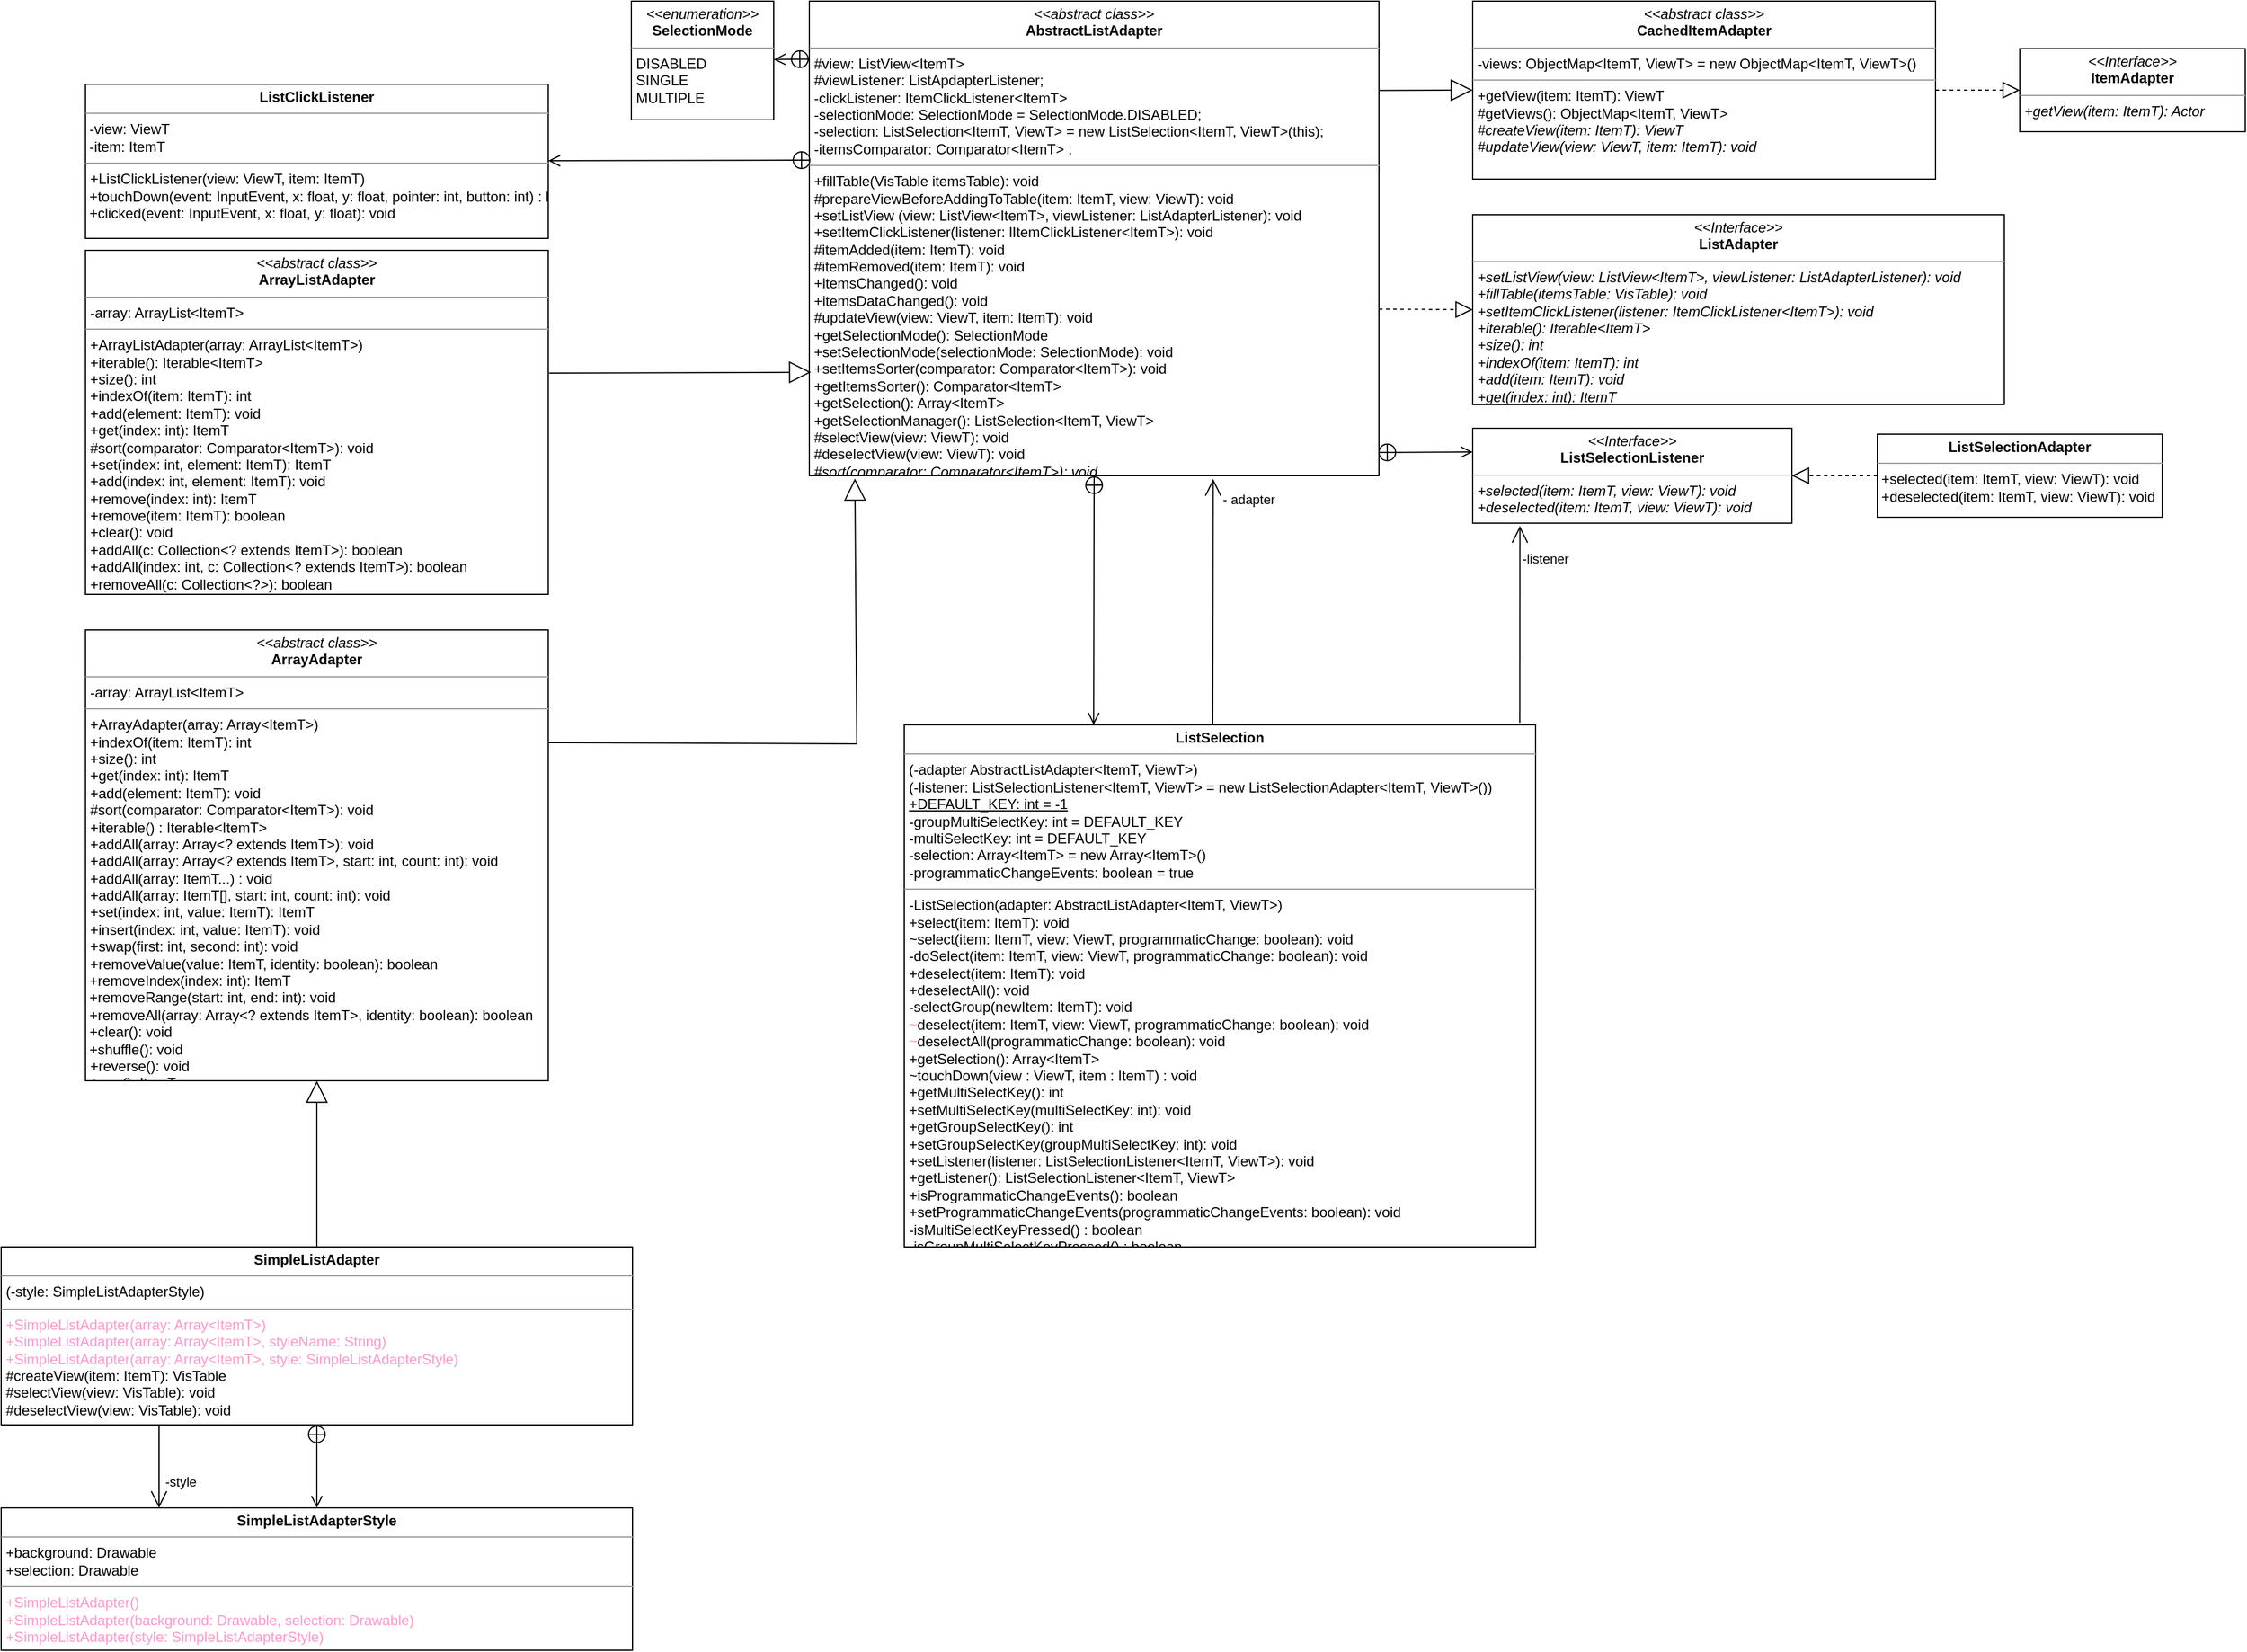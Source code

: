 <mxfile version="13.8.0" type="device"><diagram name="Page-1" id="e7e014a7-5840-1c2e-5031-d8a46d1fe8dd"><mxGraphModel dx="440" dy="636" grid="1" gridSize="10" guides="1" tooltips="1" connect="1" arrows="1" fold="1" page="1" pageScale="1" pageWidth="2336" pageHeight="1654" background="#ffffff" math="0" shadow="0"><root><mxCell id="0"/><mxCell id="1" parent="0"/><mxCell id="TXQ5Nb50Pb1mhrxCTXwo-2" value="&lt;p style=&quot;margin: 0px ; margin-top: 4px ; text-align: center&quot;&gt;&lt;i&gt;&amp;lt;&amp;lt;abstract class&amp;gt;&amp;gt;&lt;/i&gt;&lt;br&gt;&lt;b&gt;AbstractListAdapter&lt;/b&gt;&lt;/p&gt;&lt;hr size=&quot;1&quot;&gt;&lt;p style=&quot;margin: 0px ; margin-left: 4px&quot;&gt;#view: ListView&amp;lt;ItemT&amp;gt;&lt;br style=&quot;padding: 0px ; margin: 0px&quot;&gt;#viewListener: ListApdapterListener;&lt;br style=&quot;padding: 0px ; margin: 0px&quot;&gt;-clickListener: ItemClickListener&amp;lt;ItemT&amp;gt;&lt;br style=&quot;padding: 0px ; margin: 0px&quot;&gt;-selectionMode: SelectionMode = SelectionMode.DISABLED;&lt;br style=&quot;padding: 0px ; margin: 0px&quot;&gt;-selection: ListSelection&amp;lt;ItemT, ViewT&amp;gt;&amp;nbsp;= new ListSelection&amp;lt;ItemT, ViewT&amp;gt;(this);&lt;br style=&quot;padding: 0px ; margin: 0px&quot;&gt;-itemsComparator:&amp;nbsp;Comparator&amp;lt;ItemT&amp;gt; ;&lt;/p&gt;&lt;hr size=&quot;1&quot;&gt;&lt;p style=&quot;margin: 0px ; margin-left: 4px&quot;&gt;+fillTable(VisTable itemsTable): void&lt;br style=&quot;padding: 0px ; margin: 0px&quot;&gt;#prepareViewBeforeAddingToTable(item: ItemT, view: ViewT): void&lt;br style=&quot;padding: 0px ; margin: 0px&quot;&gt;+setListView (view: ListView&amp;lt;ItemT&amp;gt;, viewListener: ListAdapterListener): void&lt;br style=&quot;padding: 0px ; margin: 0px&quot;&gt;+setItemClickListener(listener: lItemClickListener&amp;lt;ItemT&amp;gt;): void&lt;br style=&quot;padding: 0px ; margin: 0px&quot;&gt;#itemAdded(item: ItemT): void&lt;br style=&quot;padding: 0px ; margin: 0px&quot;&gt;#itemRemoved(item: ItemT): void&lt;br style=&quot;padding: 0px ; margin: 0px&quot;&gt;+itemsChanged(): void&lt;br style=&quot;padding: 0px ; margin: 0px&quot;&gt;+itemsDataChanged(): void&lt;br style=&quot;padding: 0px ; margin: 0px&quot;&gt;#updateView(view: ViewT, item: ItemT): void&lt;br style=&quot;padding: 0px ; margin: 0px&quot;&gt;+getSelectionMode(): SelectionMode&lt;br style=&quot;padding: 0px ; margin: 0px&quot;&gt;+setSelectionMode(selectionMode: SelectionMode): void&lt;br style=&quot;padding: 0px ; margin: 0px&quot;&gt;+setItemsSorter(comparator: Comparator&amp;lt;ItemT&amp;gt;): void&lt;br style=&quot;padding: 0px ; margin: 0px&quot;&gt;+getItemsSorter(): Comparator&amp;lt;ItemT&amp;gt;&lt;br style=&quot;padding: 0px ; margin: 0px&quot;&gt;+getSelection(): Array&amp;lt;ItemT&amp;gt;&lt;br style=&quot;padding: 0px ; margin: 0px&quot;&gt;+getSelectionManager(): ListSelection&amp;lt;ItemT, ViewT&amp;gt;&lt;br style=&quot;padding: 0px ; margin: 0px&quot;&gt;#selectView(view: ViewT): void&lt;br style=&quot;padding: 0px ; margin: 0px&quot;&gt;#deselectView(view: ViewT): void&lt;br style=&quot;padding: 0px ; margin: 0px&quot;&gt;&lt;i&gt;#sort(comparator: Comparator&amp;lt;ItemT&amp;gt;): void&lt;/i&gt;&lt;br&gt;&lt;/p&gt;" style="verticalAlign=top;align=left;overflow=fill;fontSize=12;fontFamily=Helvetica;html=1;" vertex="1" parent="1"><mxGeometry x="840" y="40" width="480" height="400" as="geometry"/></mxCell><mxCell id="TXQ5Nb50Pb1mhrxCTXwo-3" value="&lt;p style=&quot;margin: 0px ; margin-top: 4px ; text-align: center&quot;&gt;&lt;i&gt;&amp;lt;&amp;lt;abstract class&amp;gt;&amp;gt;&lt;/i&gt;&lt;br&gt;&lt;b&gt;CachedItemAdapter&lt;/b&gt;&lt;/p&gt;&lt;hr size=&quot;1&quot;&gt;&lt;p style=&quot;margin: 0px ; margin-left: 4px&quot;&gt;&lt;span style=&quot;font-size: 12px&quot;&gt;-views: ObjectMap&amp;lt;ItemT, ViewT&amp;gt; = new ObjectMap&amp;lt;ItemT, ViewT&amp;gt;()&lt;/span&gt;&lt;br&gt;&lt;/p&gt;&lt;hr size=&quot;1&quot;&gt;&lt;p style=&quot;margin: 0px ; margin-left: 4px&quot;&gt;&lt;span style=&quot;font-size: 12px&quot;&gt;+getView(item: ItemT): ViewT&lt;/span&gt;&lt;br&gt;&lt;/p&gt;&lt;p style=&quot;margin: 0px ; margin-left: 4px&quot;&gt;&lt;span style=&quot;font-size: 12px&quot;&gt;#getViews():&amp;nbsp;&lt;/span&gt;&lt;span&gt;ObjectMap&amp;lt;ItemT, ViewT&amp;gt;&lt;/span&gt;&lt;/p&gt;&lt;p style=&quot;margin: 0px ; margin-left: 4px&quot;&gt;&lt;span&gt;&lt;i&gt;&lt;span style=&quot;font-size: 12px&quot;&gt;#createView(item: ItemT): ViewT&lt;/span&gt;&lt;br&gt;&lt;/i&gt;&lt;/span&gt;&lt;/p&gt;&lt;p style=&quot;margin: 0px ; margin-left: 4px&quot;&gt;&lt;span&gt;&lt;span style=&quot;font-size: 12px&quot;&gt;&lt;i&gt;#updateView(view: ViewT, item: ItemT): void&lt;/i&gt;&lt;/span&gt;&lt;br&gt;&lt;/span&gt;&lt;/p&gt;" style="verticalAlign=top;align=left;overflow=fill;fontSize=12;fontFamily=Helvetica;html=1;" vertex="1" parent="1"><mxGeometry x="1399" y="40" width="390" height="150" as="geometry"/></mxCell><mxCell id="TXQ5Nb50Pb1mhrxCTXwo-4" value="&lt;p style=&quot;margin: 0px ; margin-top: 4px ; text-align: center&quot;&gt;&lt;i&gt;&amp;lt;&amp;lt;Interface&amp;gt;&amp;gt;&lt;/i&gt;&lt;br&gt;&lt;b&gt;ItemAdapter&lt;/b&gt;&lt;/p&gt;&lt;hr size=&quot;1&quot;&gt;&lt;p style=&quot;margin: 0px ; margin-left: 4px&quot;&gt;&lt;span style=&quot;font-size: 12px&quot;&gt;&lt;i&gt;+getView(item: ItemT): Actor&lt;/i&gt;&lt;/span&gt;&lt;br&gt;&lt;/p&gt;" style="verticalAlign=top;align=left;overflow=fill;fontSize=12;fontFamily=Helvetica;html=1;" vertex="1" parent="1"><mxGeometry x="1860" y="80" width="190" height="70" as="geometry"/></mxCell><mxCell id="TXQ5Nb50Pb1mhrxCTXwo-7" value="&lt;p style=&quot;margin: 0px ; margin-top: 4px ; text-align: center&quot;&gt;&lt;i&gt;&amp;lt;&amp;lt;Interface&amp;gt;&amp;gt;&lt;/i&gt;&lt;br&gt;&lt;b&gt;ListAdapter&lt;/b&gt;&lt;/p&gt;&lt;hr size=&quot;1&quot;&gt;&lt;p style=&quot;margin: 0px ; margin-left: 4px&quot;&gt;&lt;span style=&quot;font-size: 12px&quot;&gt;&lt;i&gt;+setListView(view: ListView&amp;lt;ItemT&amp;gt;, viewListener: ListAdapterListener): void&lt;/i&gt;&lt;/span&gt;&lt;br&gt;&lt;/p&gt;&lt;p style=&quot;margin: 0px ; margin-left: 4px&quot;&gt;&lt;i&gt;&lt;span style=&quot;font-size: 12px&quot;&gt;+fillTable(itemsTable: VisTable): void&lt;/span&gt;&lt;br&gt;&lt;/i&gt;&lt;/p&gt;&lt;p style=&quot;margin: 0px ; margin-left: 4px&quot;&gt;&lt;i&gt;&lt;span style=&quot;font-size: 12px&quot;&gt;+setItemClickListener(listener: ItemClickListener&amp;lt;ItemT&amp;gt;): void&lt;/span&gt;&lt;br&gt;&lt;/i&gt;&lt;/p&gt;&lt;p style=&quot;margin: 0px ; margin-left: 4px&quot;&gt;&lt;i&gt;&lt;span style=&quot;font-size: 12px&quot;&gt;+iterable(): Iterable&amp;lt;ItemT&amp;gt;&lt;/span&gt;&lt;br&gt;&lt;/i&gt;&lt;/p&gt;&lt;p style=&quot;margin: 0px ; margin-left: 4px&quot;&gt;&lt;i&gt;&lt;span style=&quot;font-size: 12px&quot;&gt;+size(): int&lt;/span&gt;&lt;br&gt;&lt;/i&gt;&lt;/p&gt;&lt;p style=&quot;margin: 0px ; margin-left: 4px&quot;&gt;&lt;i&gt;&lt;span style=&quot;font-size: 12px&quot;&gt;+indexOf(item: ItemT): int&lt;/span&gt;&lt;br&gt;&lt;/i&gt;&lt;/p&gt;&lt;p style=&quot;margin: 0px ; margin-left: 4px&quot;&gt;&lt;i&gt;&lt;span style=&quot;font-size: 12px&quot;&gt;+add(item: ItemT): void&lt;/span&gt;&lt;br&gt;&lt;/i&gt;&lt;/p&gt;&lt;p style=&quot;margin: 0px ; margin-left: 4px&quot;&gt;&lt;i&gt;&lt;span style=&quot;font-size: 12px&quot;&gt;+get(index: int): ItemT&lt;/span&gt;&lt;br&gt;&lt;/i&gt;&lt;/p&gt;" style="verticalAlign=top;align=left;overflow=fill;fontSize=12;fontFamily=Helvetica;html=1;" vertex="1" parent="1"><mxGeometry x="1399" y="220" width="448" height="160" as="geometry"/></mxCell><mxCell id="TXQ5Nb50Pb1mhrxCTXwo-8" value="" style="endArrow=block;endSize=16;endFill=0;html=1;exitX=0.999;exitY=0.188;exitDx=0;exitDy=0;entryX=0;entryY=0.5;entryDx=0;entryDy=0;exitPerimeter=0;" edge="1" parent="1" source="TXQ5Nb50Pb1mhrxCTXwo-2" target="TXQ5Nb50Pb1mhrxCTXwo-3"><mxGeometry width="160" relative="1" as="geometry"><mxPoint x="1400" y="470" as="sourcePoint"/><mxPoint x="1560" y="470" as="targetPoint"/></mxGeometry></mxCell><mxCell id="TXQ5Nb50Pb1mhrxCTXwo-9" value="" style="endArrow=block;dashed=1;endFill=0;endSize=12;html=1;exitX=1;exitY=0.5;exitDx=0;exitDy=0;entryX=0;entryY=0.5;entryDx=0;entryDy=0;" edge="1" parent="1" source="TXQ5Nb50Pb1mhrxCTXwo-3" target="TXQ5Nb50Pb1mhrxCTXwo-4"><mxGeometry width="160" relative="1" as="geometry"><mxPoint x="1710" y="257" as="sourcePoint"/><mxPoint x="1870" y="257" as="targetPoint"/></mxGeometry></mxCell><mxCell id="TXQ5Nb50Pb1mhrxCTXwo-10" value="" style="endArrow=block;dashed=1;endFill=0;endSize=12;html=1;exitX=1;exitY=0.649;exitDx=0;exitDy=0;entryX=0;entryY=0.5;entryDx=0;entryDy=0;exitPerimeter=0;" edge="1" parent="1" source="TXQ5Nb50Pb1mhrxCTXwo-2" target="TXQ5Nb50Pb1mhrxCTXwo-7"><mxGeometry width="160" relative="1" as="geometry"><mxPoint x="1290" y="390" as="sourcePoint"/><mxPoint x="1450" y="390" as="targetPoint"/></mxGeometry></mxCell><mxCell id="TXQ5Nb50Pb1mhrxCTXwo-12" value="&lt;p style=&quot;margin: 0px ; margin-top: 4px ; text-align: center&quot;&gt;&lt;i&gt;&amp;lt;&amp;lt;abstract class&amp;gt;&amp;gt;&lt;/i&gt;&lt;br&gt;&lt;b&gt;ArrayListAdapter&lt;/b&gt;&lt;/p&gt;&lt;hr size=&quot;1&quot;&gt;&lt;p style=&quot;margin: 0px ; margin-left: 4px&quot;&gt;&lt;span style=&quot;font-size: 12px&quot;&gt;-array: ArrayList&amp;lt;ItemT&amp;gt;&lt;/span&gt;&lt;br&gt;&lt;/p&gt;&lt;hr size=&quot;1&quot;&gt;&lt;p style=&quot;margin: 0px ; margin-left: 4px&quot;&gt;&lt;span style=&quot;font-size: 12px&quot;&gt;+ArrayListAdapter(array: ArrayList&amp;lt;ItemT&amp;gt;)&lt;/span&gt;&lt;br&gt;&lt;/p&gt;&lt;p style=&quot;margin: 0px ; margin-left: 4px&quot;&gt;&lt;span style=&quot;font-size: 12px&quot;&gt;+iterable(): Iterable&amp;lt;ItemT&amp;gt;&lt;/span&gt;&lt;br&gt;&lt;/p&gt;&lt;p style=&quot;margin: 0px ; margin-left: 4px&quot;&gt;&lt;span style=&quot;font-size: 12px&quot;&gt;+size(): int&lt;/span&gt;&lt;br&gt;&lt;/p&gt;&lt;p style=&quot;margin: 0px ; margin-left: 4px&quot;&gt;&lt;span style=&quot;font-size: 12px&quot;&gt;+indexOf(item: ItemT): int&lt;/span&gt;&lt;br&gt;&lt;/p&gt;&lt;p style=&quot;margin: 0px ; margin-left: 4px&quot;&gt;&lt;span style=&quot;font-size: 12px&quot;&gt;+add(element: ItemT): void&lt;/span&gt;&lt;br&gt;&lt;/p&gt;&lt;p style=&quot;margin: 0px ; margin-left: 4px&quot;&gt;&lt;span style=&quot;font-size: 12px&quot;&gt;+get(index: int): ItemT&lt;/span&gt;&lt;br&gt;&lt;/p&gt;&lt;p style=&quot;margin: 0px ; margin-left: 4px&quot;&gt;&lt;span style=&quot;font-size: 12px&quot;&gt;#sort(comparator: Comparator&amp;lt;ItemT&amp;gt;): void&lt;/span&gt;&lt;br&gt;&lt;/p&gt;&lt;p style=&quot;margin: 0px ; margin-left: 4px&quot;&gt;&lt;span style=&quot;font-size: 12px&quot;&gt;+set(index: int, element: ItemT): ItemT&lt;/span&gt;&lt;br&gt;&lt;/p&gt;&lt;p style=&quot;margin: 0px ; margin-left: 4px&quot;&gt;&lt;span style=&quot;font-size: 12px&quot;&gt;+add(index: int, element: ItemT): void&lt;/span&gt;&lt;br&gt;&lt;/p&gt;&lt;p style=&quot;margin: 0px ; margin-left: 4px&quot;&gt;&lt;span style=&quot;font-size: 12px&quot;&gt;+remove(index: int): ItemT&lt;/span&gt;&lt;br&gt;&lt;/p&gt;&lt;p style=&quot;margin: 0px ; margin-left: 4px&quot;&gt;&lt;span style=&quot;font-size: 12px&quot;&gt;+remove(item: ItemT): boolean&lt;/span&gt;&lt;br&gt;&lt;/p&gt;&lt;p style=&quot;margin: 0px ; margin-left: 4px&quot;&gt;&lt;span style=&quot;font-size: 12px&quot;&gt;+clear(): void&lt;br&gt;+addAll(c: Collection&amp;lt;? extends ItemT&amp;gt;): boolean&lt;/span&gt;&lt;br&gt;&lt;/p&gt;&lt;p style=&quot;margin: 0px ; margin-left: 4px&quot;&gt;&lt;span style=&quot;font-size: 12px&quot;&gt;+addAll(index: int, c: Collection&amp;lt;? extends ItemT&amp;gt;): boolean&lt;/span&gt;&lt;br&gt;&lt;/p&gt;&lt;p style=&quot;margin: 0px ; margin-left: 4px&quot;&gt;&lt;span style=&quot;font-size: 12px&quot;&gt;+removeAll(c: Collection&amp;lt;?&amp;gt;): boolean&lt;/span&gt;&lt;/p&gt;" style="verticalAlign=top;align=left;overflow=fill;fontSize=12;fontFamily=Helvetica;html=1;" vertex="1" parent="1"><mxGeometry x="230" y="250" width="390" height="290" as="geometry"/></mxCell><mxCell id="TXQ5Nb50Pb1mhrxCTXwo-13" value="" style="endArrow=block;endSize=16;endFill=0;html=1;exitX=1.002;exitY=0.357;exitDx=0;exitDy=0;exitPerimeter=0;entryX=0.003;entryY=0.782;entryDx=0;entryDy=0;entryPerimeter=0;" edge="1" parent="1" source="TXQ5Nb50Pb1mhrxCTXwo-12" target="TXQ5Nb50Pb1mhrxCTXwo-2"><mxGeometry width="160" relative="1" as="geometry"><mxPoint x="670" y="295" as="sourcePoint"/><mxPoint x="630" y="299.29" as="targetPoint"/></mxGeometry></mxCell><mxCell id="TXQ5Nb50Pb1mhrxCTXwo-14" value="&lt;p style=&quot;margin: 0px ; margin-top: 4px ; text-align: center&quot;&gt;&lt;i&gt;&amp;lt;&amp;lt;abstract class&amp;gt;&amp;gt;&lt;/i&gt;&lt;br&gt;&lt;b&gt;ArrayAdapter&lt;/b&gt;&lt;/p&gt;&lt;hr size=&quot;1&quot;&gt;&lt;p style=&quot;margin: 0px ; margin-left: 4px&quot;&gt;&lt;span style=&quot;font-size: 12px&quot;&gt;-array: ArrayList&amp;lt;ItemT&amp;gt;&lt;/span&gt;&lt;br&gt;&lt;/p&gt;&lt;hr size=&quot;1&quot;&gt;&lt;p style=&quot;margin: 0px ; margin-left: 4px&quot;&gt;&lt;span style=&quot;font-size: 12px&quot;&gt;+ArrayAdapter(array: Array&amp;lt;ItemT&amp;gt;)&lt;/span&gt;&lt;br&gt;&lt;/p&gt;&lt;p style=&quot;margin: 0px ; margin-left: 4px&quot;&gt;&lt;span style=&quot;font-size: 12px&quot;&gt;+indexOf(item: ItemT): int&lt;/span&gt;&lt;br&gt;&lt;/p&gt;&lt;p style=&quot;margin: 0px ; margin-left: 4px&quot;&gt;&lt;span&gt;+size(): int&lt;/span&gt;&lt;br&gt;&lt;/p&gt;&lt;p style=&quot;margin: 0px ; margin-left: 4px&quot;&gt;+get(index: int): ItemT&lt;span&gt;&lt;br&gt;&lt;/span&gt;&lt;/p&gt;&lt;p style=&quot;margin: 0px ; margin-left: 4px&quot;&gt;+add(element: ItemT): void&lt;br&gt;&lt;/p&gt;&lt;p style=&quot;margin: 0px ; margin-left: 4px&quot;&gt;&lt;span&gt;#sort(comparator: Comparator&amp;lt;ItemT&amp;gt;): void&lt;/span&gt;&lt;br&gt;&lt;/p&gt;&lt;p style=&quot;margin: 0px ; margin-left: 4px&quot;&gt;&lt;span style=&quot;font-size: 12px&quot;&gt;+iterable() : Iterable&amp;lt;ItemT&amp;gt;&lt;/span&gt;&lt;br&gt;&lt;/p&gt;&lt;p style=&quot;margin: 0px ; margin-left: 4px&quot;&gt;&lt;span style=&quot;font-size: 12px&quot;&gt;+addAll(array: Array&amp;lt;? extends ItemT&amp;gt;): void&lt;/span&gt;&lt;br&gt;&lt;/p&gt;&lt;p style=&quot;margin: 0px ; margin-left: 4px&quot;&gt;&lt;span style=&quot;font-size: 12px&quot;&gt;+addAll(array: Array&amp;lt;? extends ItemT&amp;gt;, start: int, count: int): void&lt;/span&gt;&lt;br&gt;&lt;/p&gt;&lt;p style=&quot;margin: 0px ; margin-left: 4px&quot;&gt;&lt;span style=&quot;font-size: 12px&quot;&gt;+addAll(array: ItemT...) : void&lt;/span&gt;&lt;br&gt;&lt;/p&gt;&lt;p style=&quot;margin: 0px ; margin-left: 4px&quot;&gt;&lt;span style=&quot;font-size: 12px&quot;&gt;+addAll(array: ItemT[], start: int, count: int): void&lt;/span&gt;&lt;br&gt;&lt;/p&gt;&lt;p style=&quot;margin: 0px ; margin-left: 4px&quot;&gt;&lt;span&gt;+set(index: int, value: ItemT): ItemT&lt;/span&gt;&lt;br&gt;&lt;/p&gt;&lt;p style=&quot;margin: 0px ; margin-left: 4px&quot;&gt;&lt;span style=&quot;font-size: 12px&quot;&gt;+insert(index: int, value: ItemT): void&lt;/span&gt;&lt;br&gt;&lt;/p&gt;&lt;p style=&quot;margin: 0px ; margin-left: 4px&quot;&gt;&lt;span style=&quot;font-size: 12px&quot;&gt;+swap(first: int, second: int): void&lt;/span&gt;&lt;br&gt;&lt;/p&gt;&lt;p style=&quot;margin: 0px ; margin-left: 4px&quot;&gt;&lt;span style=&quot;font-size: 12px&quot;&gt;+removeValue(value: ItemT, identity: boolean): boolean&lt;/span&gt;&lt;br&gt;&lt;/p&gt;&lt;span style=&quot;font-size: 12px&quot;&gt;&amp;nbsp;+removeIndex(index: int): ItemT&lt;/span&gt;&lt;br&gt;&lt;span style=&quot;font-size: 12px&quot;&gt;&amp;nbsp;+removeRange(start: int, end: int): void&lt;br&gt;&amp;nbsp;+removeAll(array: Array&amp;lt;? extends ItemT&amp;gt;, identity: boolean): boolean&lt;br&gt;&lt;/span&gt;&amp;nbsp;+clear(): void&lt;br&gt;&lt;span style=&quot;font-size: 12px&quot;&gt;&amp;nbsp;+shuffle(): void&lt;/span&gt;&lt;br&gt;&lt;p style=&quot;margin: 0px ; margin-left: 4px&quot;&gt;&lt;span&gt;+reverse(): void&lt;/span&gt;&lt;br&gt;&lt;/p&gt;&lt;p style=&quot;margin: 0px ; margin-left: 4px&quot;&gt;&lt;span&gt;&lt;span style=&quot;font-size: 12px&quot;&gt;+pop(): ItemT&lt;/span&gt;&lt;br&gt;&lt;/span&gt;&lt;/p&gt;" style="verticalAlign=top;align=left;overflow=fill;fontSize=12;fontFamily=Helvetica;html=1;" vertex="1" parent="1"><mxGeometry x="230" y="570" width="390" height="380" as="geometry"/></mxCell><mxCell id="TXQ5Nb50Pb1mhrxCTXwo-15" value="" style="endArrow=block;endSize=16;endFill=0;html=1;rounded=0;exitX=1;exitY=0.25;exitDx=0;exitDy=0;entryX=0.08;entryY=1.006;entryDx=0;entryDy=0;entryPerimeter=0;" edge="1" parent="1" source="TXQ5Nb50Pb1mhrxCTXwo-14" target="TXQ5Nb50Pb1mhrxCTXwo-2"><mxGeometry width="160" relative="1" as="geometry"><mxPoint x="710" y="712.246" as="sourcePoint"/><mxPoint x="810" y="710.003" as="targetPoint"/><Array as="points"><mxPoint x="880" y="666"/></Array></mxGeometry></mxCell><mxCell id="TXQ5Nb50Pb1mhrxCTXwo-16" value="&lt;p style=&quot;margin: 0px ; margin-top: 4px ; text-align: center&quot;&gt;&lt;b&gt;SimpleListAdapter&lt;/b&gt;&lt;/p&gt;&lt;hr size=&quot;1&quot;&gt;&lt;p style=&quot;margin: 0px ; margin-left: 4px&quot;&gt;(-style: SimpleListAdapterStyle)&lt;br&gt;&lt;/p&gt;&lt;hr size=&quot;1&quot;&gt;&lt;p style=&quot;margin: 0px ; margin-left: 4px&quot;&gt;&lt;font color=&quot;#ff99cc&quot;&gt;&lt;span style=&quot;font-size: 12px&quot;&gt;+SimpleListAdapter(array: Array&amp;lt;ItemT&amp;gt;)&lt;/span&gt;&lt;br&gt;&lt;/font&gt;&lt;/p&gt;&lt;p style=&quot;margin: 0px ; margin-left: 4px&quot;&gt;&lt;font color=&quot;#ff99cc&quot;&gt;&lt;span style=&quot;font-size: 12px&quot;&gt;+SimpleListAdapter(array: Array&amp;lt;ItemT&amp;gt;, styleName: String)&lt;/span&gt;&lt;br&gt;&lt;/font&gt;&lt;/p&gt;&lt;p style=&quot;margin: 0px ; margin-left: 4px&quot;&gt;&lt;span style=&quot;font-size: 12px&quot;&gt;&lt;font color=&quot;#ff99cc&quot;&gt;+SimpleListAdapter(array: Array&amp;lt;ItemT&amp;gt;, style: SimpleListAdapterStyle)&lt;/font&gt;&lt;/span&gt;&lt;br&gt;&lt;/p&gt;&lt;p style=&quot;margin: 0px ; margin-left: 4px&quot;&gt;&lt;span style=&quot;font-size: 12px&quot;&gt;#createView(item: ItemT): VisTable&lt;/span&gt;&lt;br&gt;&lt;/p&gt;&lt;p style=&quot;margin: 0px ; margin-left: 4px&quot;&gt;&lt;span style=&quot;font-size: 12px&quot;&gt;#selectView(view: VisTable): void&lt;/span&gt;&lt;br&gt;&lt;/p&gt;&lt;p style=&quot;margin: 0px ; margin-left: 4px&quot;&gt;&lt;span style=&quot;font-size: 12px&quot;&gt;#deselectView(view: VisTable): void&lt;/span&gt;&lt;br&gt;&lt;/p&gt;" style="verticalAlign=top;align=left;overflow=fill;fontSize=12;fontFamily=Helvetica;html=1;" vertex="1" parent="1"><mxGeometry x="159" y="1090" width="532" height="150" as="geometry"/></mxCell><mxCell id="TXQ5Nb50Pb1mhrxCTXwo-17" value="" style="endArrow=block;endSize=16;endFill=0;html=1;" edge="1" parent="1" source="TXQ5Nb50Pb1mhrxCTXwo-16" target="TXQ5Nb50Pb1mhrxCTXwo-14"><mxGeometry width="160" relative="1" as="geometry"><mxPoint x="720" y="607.85" as="sourcePoint"/><mxPoint x="820" y="534.953" as="targetPoint"/></mxGeometry></mxCell><mxCell id="TXQ5Nb50Pb1mhrxCTXwo-26" value="" style="endArrow=open;startArrow=circlePlus;endFill=0;startFill=0;endSize=8;html=1;" edge="1" parent="1" source="TXQ5Nb50Pb1mhrxCTXwo-16" target="TXQ5Nb50Pb1mhrxCTXwo-27"><mxGeometry width="160" relative="1" as="geometry"><mxPoint x="810" y="940" as="sourcePoint"/><mxPoint x="930" y="905" as="targetPoint"/></mxGeometry></mxCell><mxCell id="TXQ5Nb50Pb1mhrxCTXwo-27" value="&lt;p style=&quot;margin: 0px ; margin-top: 4px ; text-align: center&quot;&gt;&lt;b&gt;SimpleListAdapterStyle&lt;/b&gt;&lt;/p&gt;&lt;hr size=&quot;1&quot;&gt;&lt;p style=&quot;margin: 0px ; margin-left: 4px&quot;&gt;+background: Drawable&lt;/p&gt;&lt;p style=&quot;margin: 0px ; margin-left: 4px&quot;&gt;+selection: Drawable&lt;/p&gt;&lt;hr size=&quot;1&quot;&gt;&lt;p style=&quot;margin: 0px ; margin-left: 4px&quot;&gt;&lt;font color=&quot;#ff99cc&quot;&gt;&lt;span style=&quot;font-size: 12px&quot;&gt;+SimpleListAdapter()&lt;/span&gt;&lt;/font&gt;&lt;/p&gt;&lt;p style=&quot;margin: 0px 0px 0px 4px&quot;&gt;&lt;font color=&quot;#ff99cc&quot;&gt;+SimpleListAdapter(background: Drawable, selection: Drawable)&lt;/font&gt;&lt;/p&gt;&lt;p style=&quot;margin: 0px 0px 0px 4px&quot;&gt;&lt;font color=&quot;#ff99cc&quot;&gt;+SimpleListAdapter(style: SimpleListAdapterStyle)&lt;/font&gt;&lt;/p&gt;&lt;div&gt;&lt;font color=&quot;#ff99cc&quot;&gt;&lt;br&gt;&lt;/font&gt;&lt;/div&gt;&lt;div&gt;&lt;font color=&quot;#ff99cc&quot;&gt;&lt;br&gt;&lt;/font&gt;&lt;/div&gt;" style="verticalAlign=top;align=left;overflow=fill;fontSize=12;fontFamily=Helvetica;html=1;" vertex="1" parent="1"><mxGeometry x="159" y="1310" width="532" height="120" as="geometry"/></mxCell><mxCell id="TXQ5Nb50Pb1mhrxCTXwo-28" value="&lt;p style=&quot;margin: 0px ; margin-top: 4px ; text-align: center&quot;&gt;&lt;i&gt;&amp;lt;&amp;lt;enumeration&amp;gt;&amp;gt;&lt;/i&gt;&lt;br&gt;&lt;b&gt;SelectionMode&lt;/b&gt;&lt;/p&gt;&lt;hr size=&quot;1&quot;&gt;&lt;p style=&quot;margin: 0px ; margin-left: 4px&quot;&gt;&lt;span style=&quot;font-size: 12px&quot;&gt;DISABLED&lt;/span&gt;&lt;br&gt;&lt;/p&gt;&lt;p style=&quot;margin: 0px ; margin-left: 4px&quot;&gt;&lt;span style=&quot;font-size: 12px&quot;&gt;SINGLE&lt;br&gt;MULTIPLE&lt;/span&gt;&lt;/p&gt;" style="verticalAlign=top;align=left;overflow=fill;fontSize=12;fontFamily=Helvetica;html=1;" vertex="1" parent="1"><mxGeometry x="690" y="40" width="120" height="100" as="geometry"/></mxCell><mxCell id="TXQ5Nb50Pb1mhrxCTXwo-29" value="" style="endArrow=open;startArrow=circlePlus;endFill=0;startFill=0;endSize=8;html=1;exitX=0;exitY=0.122;exitDx=0;exitDy=0;exitPerimeter=0;" edge="1" parent="1" source="TXQ5Nb50Pb1mhrxCTXwo-2" target="TXQ5Nb50Pb1mhrxCTXwo-28"><mxGeometry width="160" relative="1" as="geometry"><mxPoint x="910" y="490" as="sourcePoint"/><mxPoint x="1070" y="490" as="targetPoint"/></mxGeometry></mxCell><mxCell id="TXQ5Nb50Pb1mhrxCTXwo-30" value="&lt;p style=&quot;margin: 0px ; margin-top: 4px ; text-align: center&quot;&gt;&lt;b&gt;ListSelection&lt;/b&gt;&lt;/p&gt;&lt;hr size=&quot;1&quot;&gt;&lt;p style=&quot;margin: 0px ; margin-left: 4px&quot;&gt;(-adapter AbstractListAdapter&amp;lt;ItemT, ViewT&amp;gt;)&lt;/p&gt;&lt;p style=&quot;margin: 0px ; margin-left: 4px&quot;&gt;(-listener: ListSelectionListener&amp;lt;ItemT, ViewT&amp;gt; = new ListSelectionAdapter&amp;lt;ItemT, ViewT&amp;gt;())&lt;br&gt;&lt;/p&gt;&lt;p style=&quot;margin: 0px ; margin-left: 4px&quot;&gt;&lt;u&gt;+DEFAULT_KEY: int = -1&lt;/u&gt;&lt;br&gt;&lt;/p&gt;&lt;p style=&quot;margin: 0px ; margin-left: 4px&quot;&gt;&lt;span style=&quot;font-size: 12px&quot;&gt;-groupMultiSelectKey: int = DEFAULT_KEY&lt;/span&gt;&lt;/p&gt;&lt;p style=&quot;margin: 0px ; margin-left: 4px&quot;&gt;&lt;span style=&quot;font-size: 12px&quot;&gt;-multiSelectKey: int = DEFAULT_KEY&lt;/span&gt;&lt;/p&gt;&lt;p style=&quot;margin: 0px ; margin-left: 4px&quot;&gt;&lt;span style=&quot;font-size: 12px&quot;&gt;-selection: Array&amp;lt;ItemT&amp;gt; = new Array&amp;lt;ItemT&amp;gt;()&lt;/span&gt;&lt;br&gt;&lt;/p&gt;&lt;p style=&quot;margin: 0px ; margin-left: 4px&quot;&gt;&lt;span style=&quot;font-size: 12px&quot;&gt;-programmaticChangeEvents: boolean = true&lt;/span&gt;&lt;/p&gt;&lt;hr size=&quot;1&quot;&gt;&lt;p style=&quot;margin: 0px ; margin-left: 4px&quot;&gt;&lt;span style=&quot;font-size: 12px&quot;&gt;-ListSelection(adapter: AbstractListAdapter&amp;lt;ItemT, ViewT&amp;gt;)&lt;/span&gt;&lt;br&gt;&lt;/p&gt;&lt;p style=&quot;margin: 0px ; margin-left: 4px&quot;&gt;&lt;span style=&quot;font-size: 12px&quot;&gt;+select(item: ItemT): void&lt;/span&gt;&lt;br&gt;&lt;/p&gt;&lt;p style=&quot;margin: 0px ; margin-left: 4px&quot;&gt;&lt;span style=&quot;font-size: 12px&quot;&gt;~select(item: ItemT, view: ViewT, programmaticChange: boolean): void&lt;/span&gt;&lt;br&gt;&lt;/p&gt;&lt;p style=&quot;margin: 0px ; margin-left: 4px&quot;&gt;&lt;span style=&quot;font-size: 12px&quot;&gt;-doSelect(item: ItemT, view: ViewT, programmaticChange: boolean): void&lt;/span&gt;&lt;br&gt;&lt;/p&gt;&lt;p style=&quot;margin: 0px ; margin-left: 4px&quot;&gt;&lt;span style=&quot;font-size: 12px&quot;&gt;+deselect(item: ItemT): void&lt;/span&gt;&lt;br&gt;&lt;/p&gt;&lt;p style=&quot;margin: 0px ; margin-left: 4px&quot;&gt;&lt;span style=&quot;font-size: 12px&quot;&gt;+deselectAll(): void&lt;/span&gt;&lt;br&gt;&lt;/p&gt;&lt;p style=&quot;margin: 0px ; margin-left: 4px&quot;&gt;&lt;span style=&quot;font-size: 12px&quot;&gt;-selectGroup(newItem: ItemT): void&lt;/span&gt;&lt;br&gt;&lt;/p&gt;&lt;p style=&quot;margin: 0px ; margin-left: 4px&quot;&gt;&lt;span style=&quot;font-size: 12px&quot;&gt;&lt;font color=&quot;#ff99cc&quot;&gt;~&lt;/font&gt;deselect(item: ItemT, view: ViewT, programmaticChange: boolean): void&lt;/span&gt;&lt;br&gt;&lt;/p&gt;&lt;p style=&quot;margin: 0px ; margin-left: 4px&quot;&gt;&lt;span style=&quot;font-size: 12px&quot;&gt;&lt;font color=&quot;#ff99cc&quot;&gt;~&lt;/font&gt;deselectAll(programmaticChange: boolean): void&lt;/span&gt;&lt;br&gt;&lt;/p&gt;&lt;p style=&quot;margin: 0px ; margin-left: 4px&quot;&gt;&lt;span style=&quot;font-size: 12px&quot;&gt;+getSelection(): Array&amp;lt;ItemT&amp;gt;&lt;/span&gt;&lt;/p&gt;&lt;p style=&quot;margin: 0px 0px 0px 4px&quot;&gt;&lt;font style=&quot;font-size: 12px&quot;&gt;&lt;span style=&quot;font-size: 12px&quot;&gt;~to&lt;/span&gt;&lt;font style=&quot;font-size: 12px&quot;&gt;uchDown(view : ViewT, item : ItemT) : void&lt;/font&gt;&lt;/font&gt;&lt;/p&gt;&lt;p style=&quot;margin: 0px 0px 0px 4px&quot;&gt;&lt;font style=&quot;font-size: 12px&quot;&gt;&lt;font style=&quot;font-size: 12px&quot;&gt;+getMultiSelectKey(): int&lt;/font&gt;&lt;/font&gt;&lt;/p&gt;&lt;p style=&quot;margin: 0px 0px 0px 4px&quot;&gt;&lt;font style=&quot;font-size: 12px&quot;&gt;&lt;font style=&quot;font-size: 12px&quot;&gt;+setMultiSelectKey(multiSelectKey: int): void&lt;/font&gt;&lt;/font&gt;&lt;/p&gt;&lt;p style=&quot;margin: 0px 0px 0px 4px&quot;&gt;+getGroupSelectKey(): int&lt;/p&gt;&lt;p style=&quot;margin: 0px 0px 0px 4px&quot;&gt;&lt;/p&gt;&lt;p style=&quot;margin: 0px 0px 0px 4px&quot;&gt;+setGroupSelectKey(groupMultiSelectKey: int): void&lt;/p&gt;&lt;p style=&quot;margin: 0px 0px 0px 4px&quot;&gt;+setListener(listener: ListSelectionListener&amp;lt;ItemT, ViewT&amp;gt;): void&lt;/p&gt;&lt;p style=&quot;margin: 0px 0px 0px 4px&quot;&gt;+getListener(): ListSelectionListener&amp;lt;ItemT, ViewT&amp;gt;&lt;/p&gt;&lt;p style=&quot;margin: 0px 0px 0px 4px&quot;&gt;+isProgrammaticChangeEvents(): boolean&lt;/p&gt;&lt;p style=&quot;margin: 0px 0px 0px 4px&quot;&gt;+setProgrammaticChangeEvents(programmaticChangeEvents: boolean): void&lt;/p&gt;&lt;p style=&quot;margin: 0px 0px 0px 4px&quot;&gt;&lt;span style=&quot;font-size: 12px&quot;&gt;-isMultiSelectKeyPressed() : boolean&lt;/span&gt;&lt;br&gt;&lt;/p&gt;&lt;p style=&quot;margin: 0px 0px 0px 4px&quot;&gt;&lt;span style=&quot;font-size: 12px&quot;&gt;-isGroupMultiSelectKeyPressed() : boolean&lt;/span&gt;&lt;br&gt;&lt;/p&gt;&lt;p style=&quot;margin: 0px 0px 0px 4px&quot;&gt;&lt;span style=&quot;font-size: 12px&quot;&gt;&lt;br&gt;&lt;/span&gt;&lt;/p&gt;" style="verticalAlign=top;align=left;overflow=fill;fontSize=12;fontFamily=Helvetica;html=1;labelBackgroundColor=none;" vertex="1" parent="1"><mxGeometry x="920" y="650" width="532" height="440" as="geometry"/></mxCell><mxCell id="TXQ5Nb50Pb1mhrxCTXwo-31" value="" style="endArrow=open;startArrow=circlePlus;endFill=0;startFill=0;endSize=8;html=1;exitX=0.5;exitY=1;exitDx=0;exitDy=0;entryX=0.3;entryY=0;entryDx=0;entryDy=0;entryPerimeter=0;" edge="1" parent="1" source="TXQ5Nb50Pb1mhrxCTXwo-2" target="TXQ5Nb50Pb1mhrxCTXwo-30"><mxGeometry width="160" relative="1" as="geometry"><mxPoint x="935" y="560" as="sourcePoint"/><mxPoint x="891.25" y="630" as="targetPoint"/></mxGeometry></mxCell><mxCell id="TXQ5Nb50Pb1mhrxCTXwo-32" value="" style="endArrow=open;endFill=1;endSize=12;html=1;fontFamily=Helvetica;fontColor=#000000;entryX=0.709;entryY=1.007;entryDx=0;entryDy=0;entryPerimeter=0;" edge="1" parent="1" target="TXQ5Nb50Pb1mhrxCTXwo-2"><mxGeometry width="160" relative="1" as="geometry"><mxPoint x="1180" y="650" as="sourcePoint"/><mxPoint x="1210" y="600" as="targetPoint"/></mxGeometry></mxCell><mxCell id="TXQ5Nb50Pb1mhrxCTXwo-35" value="- adapter" style="edgeLabel;html=1;align=center;verticalAlign=middle;resizable=0;points=[];fontFamily=Helvetica;fontColor=#000000;" vertex="1" connectable="0" parent="TXQ5Nb50Pb1mhrxCTXwo-32"><mxGeometry x="-0.123" relative="1" as="geometry"><mxPoint x="29.86" y="-99.2" as="offset"/></mxGeometry></mxCell><mxCell id="TXQ5Nb50Pb1mhrxCTXwo-36" value="&lt;p style=&quot;margin: 0px ; margin-top: 4px ; text-align: center&quot;&gt;&lt;i&gt;&amp;lt;&amp;lt;Interface&amp;gt;&amp;gt;&lt;/i&gt;&lt;br&gt;&lt;b&gt;ListSelectionListener&lt;/b&gt;&lt;/p&gt;&lt;hr size=&quot;1&quot;&gt;&lt;p style=&quot;margin: 0px ; margin-left: 4px&quot;&gt;&lt;span style=&quot;font-size: 12px&quot;&gt;&lt;i&gt;+selected(item: ItemT, view: ViewT): void&lt;/i&gt;&lt;/span&gt;&lt;br&gt;&lt;/p&gt;&lt;p style=&quot;margin: 0px ; margin-left: 4px&quot;&gt;&lt;i&gt;&lt;span style=&quot;font-size: 12px&quot;&gt;+deselected(item: ItemT, view: ViewT): void&lt;/span&gt;&lt;br&gt;&lt;/i&gt;&lt;/p&gt;" style="verticalAlign=top;align=left;overflow=fill;fontSize=12;fontFamily=Helvetica;html=1;" vertex="1" parent="1"><mxGeometry x="1399" y="400" width="269" height="80" as="geometry"/></mxCell><mxCell id="TXQ5Nb50Pb1mhrxCTXwo-37" value="" style="endArrow=open;startArrow=circlePlus;endFill=0;startFill=0;endSize=8;html=1;fontFamily=Helvetica;fontColor=#000000;exitX=0.998;exitY=0.951;exitDx=0;exitDy=0;exitPerimeter=0;entryX=0;entryY=0.25;entryDx=0;entryDy=0;" edge="1" parent="1" source="TXQ5Nb50Pb1mhrxCTXwo-2" target="TXQ5Nb50Pb1mhrxCTXwo-36"><mxGeometry width="160" relative="1" as="geometry"><mxPoint x="1350" y="570" as="sourcePoint"/><mxPoint x="1510" y="570" as="targetPoint"/></mxGeometry></mxCell><mxCell id="TXQ5Nb50Pb1mhrxCTXwo-38" value="&lt;p style=&quot;margin: 0px ; margin-top: 4px ; text-align: center&quot;&gt;&lt;b&gt;ListSelectionAdapter&lt;/b&gt;&lt;/p&gt;&lt;hr size=&quot;1&quot;&gt;&lt;p style=&quot;margin: 0px ; margin-left: 4px&quot;&gt;&lt;/p&gt;&lt;span style=&quot;font-size: 12px&quot;&gt;&amp;nbsp;+selected(item: ItemT, view: ViewT): void&lt;/span&gt;&lt;br&gt;&lt;span style=&quot;font-size: 12px&quot;&gt;&amp;nbsp;+deselected(item: ItemT, view: ViewT): void&lt;/span&gt;&lt;p style=&quot;margin: 0px ; margin-left: 4px&quot;&gt;&lt;br&gt;&lt;/p&gt;&lt;div&gt;&lt;font color=&quot;#ff99cc&quot;&gt;&lt;br&gt;&lt;/font&gt;&lt;/div&gt;" style="verticalAlign=top;align=left;overflow=fill;fontSize=12;fontFamily=Helvetica;html=1;" vertex="1" parent="1"><mxGeometry x="1740" y="405" width="240" height="70" as="geometry"/></mxCell><mxCell id="TXQ5Nb50Pb1mhrxCTXwo-39" value="" style="endArrow=block;dashed=1;endFill=0;endSize=12;html=1;fontFamily=Helvetica;fontColor=#000000;" edge="1" parent="1" source="TXQ5Nb50Pb1mhrxCTXwo-38" target="TXQ5Nb50Pb1mhrxCTXwo-36"><mxGeometry width="160" relative="1" as="geometry"><mxPoint x="1570" y="830" as="sourcePoint"/><mxPoint x="1730" y="830" as="targetPoint"/></mxGeometry></mxCell><mxCell id="TXQ5Nb50Pb1mhrxCTXwo-40" value="" style="endArrow=open;endFill=1;endSize=12;html=1;fontFamily=Helvetica;fontColor=#000000;exitX=0.975;exitY=-0.004;exitDx=0;exitDy=0;exitPerimeter=0;entryX=0.148;entryY=1.03;entryDx=0;entryDy=0;entryPerimeter=0;" edge="1" parent="1" source="TXQ5Nb50Pb1mhrxCTXwo-30" target="TXQ5Nb50Pb1mhrxCTXwo-36"><mxGeometry width="160" relative="1" as="geometry"><mxPoint x="1490" y="680" as="sourcePoint"/><mxPoint x="1650" y="680" as="targetPoint"/></mxGeometry></mxCell><mxCell id="TXQ5Nb50Pb1mhrxCTXwo-41" value="-listener" style="edgeLabel;html=1;align=center;verticalAlign=middle;resizable=0;points=[];fontFamily=Helvetica;fontColor=#000000;" vertex="1" connectable="0" parent="TXQ5Nb50Pb1mhrxCTXwo-40"><mxGeometry x="0.7" relative="1" as="geometry"><mxPoint x="21.2" y="2.76" as="offset"/></mxGeometry></mxCell><mxCell id="TXQ5Nb50Pb1mhrxCTXwo-42" value="&lt;p style=&quot;margin: 0px ; margin-top: 4px ; text-align: center&quot;&gt;&lt;b&gt;ListClickListener&lt;/b&gt;&lt;/p&gt;&lt;hr size=&quot;1&quot;&gt;&lt;span style=&quot;font-size: 12px&quot;&gt;&amp;nbsp;-view: ViewT&lt;/span&gt;&lt;br&gt;&lt;span style=&quot;font-size: 12px&quot;&gt;&amp;nbsp;-item: ItemT&lt;/span&gt;&lt;br&gt;&lt;hr size=&quot;1&quot;&gt;&lt;p style=&quot;margin: 0px ; margin-left: 4px&quot;&gt;&lt;span&gt;+ListClickListener(view: ViewT, item: ItemT)&lt;/span&gt;&lt;br&gt;&lt;/p&gt;&lt;div&gt;&lt;span style=&quot;font-size: 12px&quot;&gt;&amp;nbsp;+touchDown(event: InputEvent, x: float, y: float, pointer: int, button: int) : boolean&lt;/span&gt;&lt;br&gt;&lt;/div&gt;&lt;div&gt;&lt;span style=&quot;font-size: 12px&quot;&gt;&amp;nbsp;+clicked(event: InputEvent, x: float, y: float): void&lt;/span&gt;&lt;br&gt;&lt;/div&gt;" style="verticalAlign=top;align=left;overflow=fill;fontSize=12;fontFamily=Helvetica;html=1;" vertex="1" parent="1"><mxGeometry x="230" y="110" width="390" height="130" as="geometry"/></mxCell><mxCell id="TXQ5Nb50Pb1mhrxCTXwo-43" value="" style="endArrow=open;startArrow=circlePlus;endFill=0;startFill=0;endSize=8;html=1;fontFamily=Helvetica;fontColor=#000000;exitX=0.003;exitY=0.335;exitDx=0;exitDy=0;exitPerimeter=0;" edge="1" parent="1" source="TXQ5Nb50Pb1mhrxCTXwo-2" target="TXQ5Nb50Pb1mhrxCTXwo-42"><mxGeometry width="160" relative="1" as="geometry"><mxPoint x="490" y="610" as="sourcePoint"/><mxPoint x="650" y="610" as="targetPoint"/></mxGeometry></mxCell><mxCell id="TXQ5Nb50Pb1mhrxCTXwo-45" value="" style="endArrow=open;endFill=1;endSize=12;html=1;fontFamily=Helvetica;fontColor=#000000;exitX=0.25;exitY=1;exitDx=0;exitDy=0;entryX=0.25;entryY=0;entryDx=0;entryDy=0;" edge="1" parent="1" source="TXQ5Nb50Pb1mhrxCTXwo-16" target="TXQ5Nb50Pb1mhrxCTXwo-27"><mxGeometry width="160" relative="1" as="geometry"><mxPoint x="410" y="1230" as="sourcePoint"/><mxPoint x="570" y="1230" as="targetPoint"/></mxGeometry></mxCell><mxCell id="TXQ5Nb50Pb1mhrxCTXwo-46" value="-style" style="edgeLabel;html=1;align=center;verticalAlign=middle;resizable=0;points=[];fontFamily=Helvetica;fontColor=#000000;" vertex="1" connectable="0" parent="TXQ5Nb50Pb1mhrxCTXwo-45"><mxGeometry x="0.359" relative="1" as="geometry"><mxPoint x="18" as="offset"/></mxGeometry></mxCell></root></mxGraphModel></diagram></mxfile>